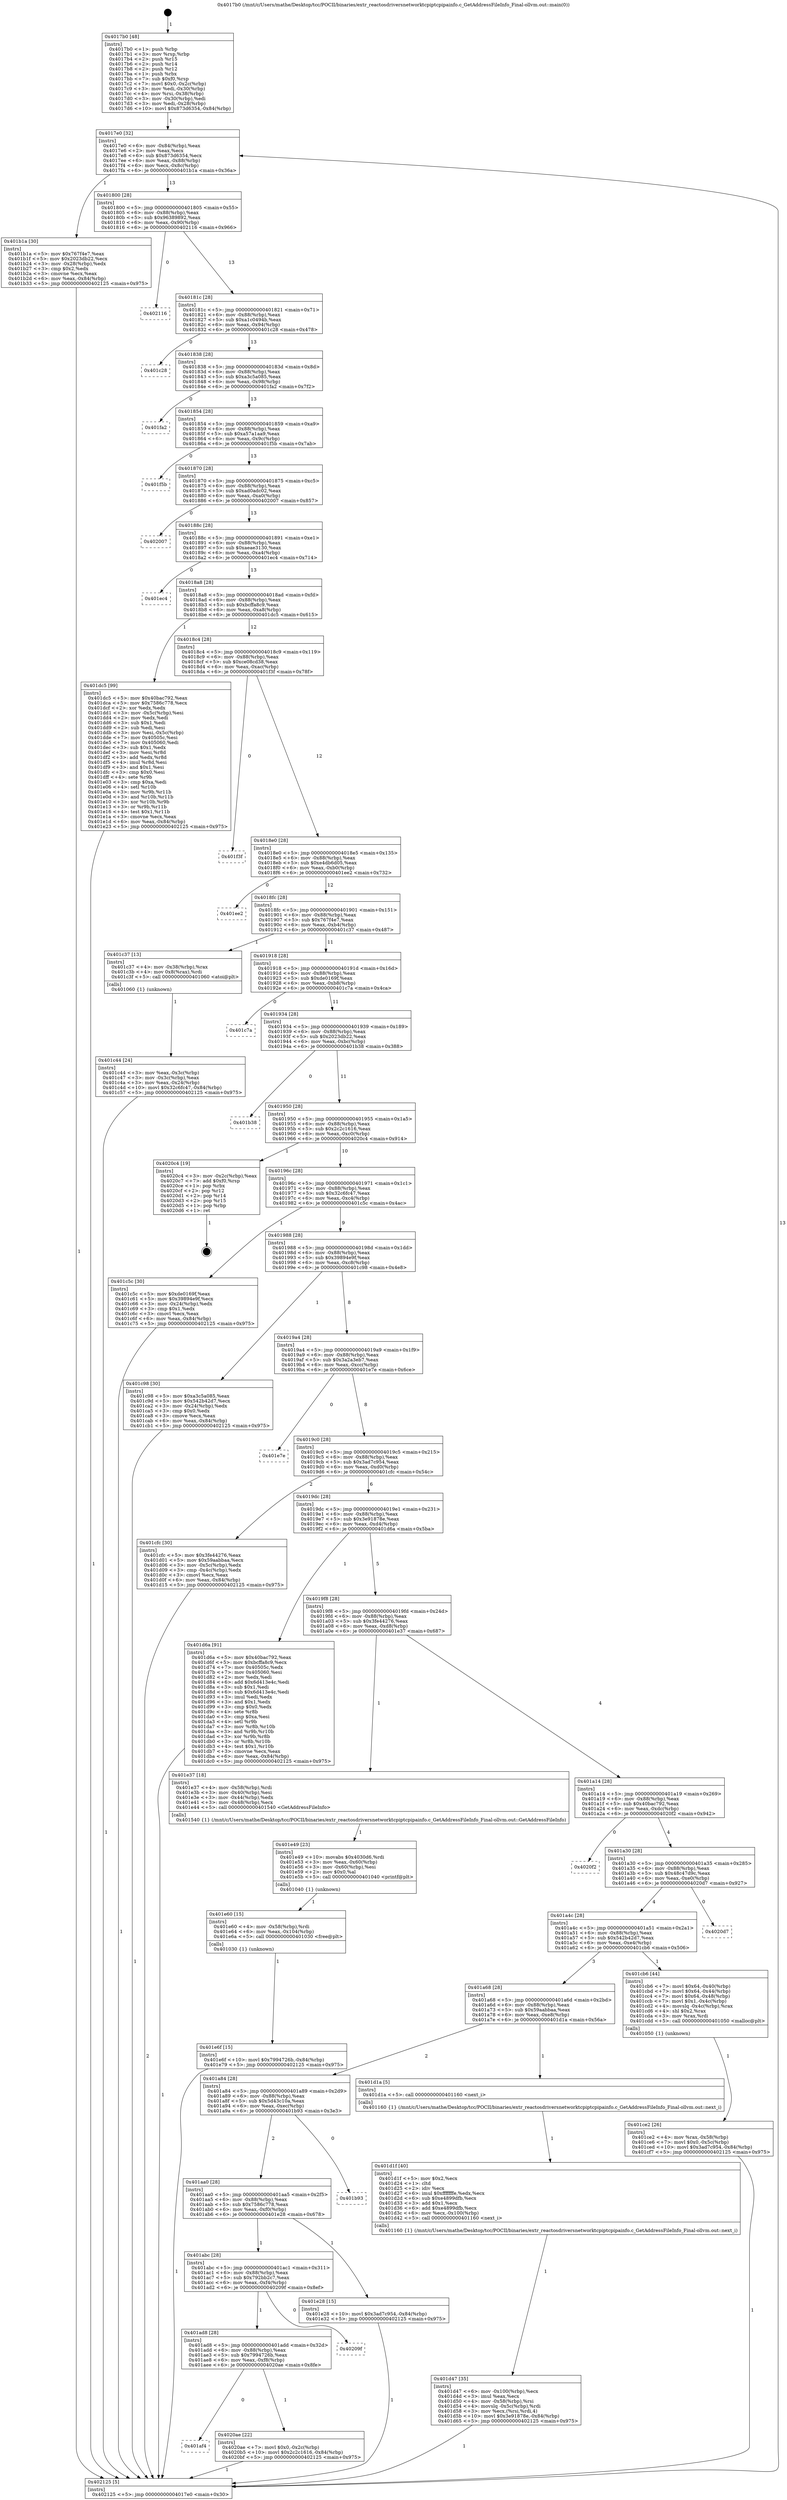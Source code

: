 digraph "0x4017b0" {
  label = "0x4017b0 (/mnt/c/Users/mathe/Desktop/tcc/POCII/binaries/extr_reactosdriversnetworktcpiptcpipainfo.c_GetAddressFileInfo_Final-ollvm.out::main(0))"
  labelloc = "t"
  node[shape=record]

  Entry [label="",width=0.3,height=0.3,shape=circle,fillcolor=black,style=filled]
  "0x4017e0" [label="{
     0x4017e0 [32]\l
     | [instrs]\l
     &nbsp;&nbsp;0x4017e0 \<+6\>: mov -0x84(%rbp),%eax\l
     &nbsp;&nbsp;0x4017e6 \<+2\>: mov %eax,%ecx\l
     &nbsp;&nbsp;0x4017e8 \<+6\>: sub $0x873d6354,%ecx\l
     &nbsp;&nbsp;0x4017ee \<+6\>: mov %eax,-0x88(%rbp)\l
     &nbsp;&nbsp;0x4017f4 \<+6\>: mov %ecx,-0x8c(%rbp)\l
     &nbsp;&nbsp;0x4017fa \<+6\>: je 0000000000401b1a \<main+0x36a\>\l
  }"]
  "0x401b1a" [label="{
     0x401b1a [30]\l
     | [instrs]\l
     &nbsp;&nbsp;0x401b1a \<+5\>: mov $0x767f4e7,%eax\l
     &nbsp;&nbsp;0x401b1f \<+5\>: mov $0x2023db22,%ecx\l
     &nbsp;&nbsp;0x401b24 \<+3\>: mov -0x28(%rbp),%edx\l
     &nbsp;&nbsp;0x401b27 \<+3\>: cmp $0x2,%edx\l
     &nbsp;&nbsp;0x401b2a \<+3\>: cmovne %ecx,%eax\l
     &nbsp;&nbsp;0x401b2d \<+6\>: mov %eax,-0x84(%rbp)\l
     &nbsp;&nbsp;0x401b33 \<+5\>: jmp 0000000000402125 \<main+0x975\>\l
  }"]
  "0x401800" [label="{
     0x401800 [28]\l
     | [instrs]\l
     &nbsp;&nbsp;0x401800 \<+5\>: jmp 0000000000401805 \<main+0x55\>\l
     &nbsp;&nbsp;0x401805 \<+6\>: mov -0x88(%rbp),%eax\l
     &nbsp;&nbsp;0x40180b \<+5\>: sub $0x96389892,%eax\l
     &nbsp;&nbsp;0x401810 \<+6\>: mov %eax,-0x90(%rbp)\l
     &nbsp;&nbsp;0x401816 \<+6\>: je 0000000000402116 \<main+0x966\>\l
  }"]
  "0x402125" [label="{
     0x402125 [5]\l
     | [instrs]\l
     &nbsp;&nbsp;0x402125 \<+5\>: jmp 00000000004017e0 \<main+0x30\>\l
  }"]
  "0x4017b0" [label="{
     0x4017b0 [48]\l
     | [instrs]\l
     &nbsp;&nbsp;0x4017b0 \<+1\>: push %rbp\l
     &nbsp;&nbsp;0x4017b1 \<+3\>: mov %rsp,%rbp\l
     &nbsp;&nbsp;0x4017b4 \<+2\>: push %r15\l
     &nbsp;&nbsp;0x4017b6 \<+2\>: push %r14\l
     &nbsp;&nbsp;0x4017b8 \<+2\>: push %r12\l
     &nbsp;&nbsp;0x4017ba \<+1\>: push %rbx\l
     &nbsp;&nbsp;0x4017bb \<+7\>: sub $0xf0,%rsp\l
     &nbsp;&nbsp;0x4017c2 \<+7\>: movl $0x0,-0x2c(%rbp)\l
     &nbsp;&nbsp;0x4017c9 \<+3\>: mov %edi,-0x30(%rbp)\l
     &nbsp;&nbsp;0x4017cc \<+4\>: mov %rsi,-0x38(%rbp)\l
     &nbsp;&nbsp;0x4017d0 \<+3\>: mov -0x30(%rbp),%edi\l
     &nbsp;&nbsp;0x4017d3 \<+3\>: mov %edi,-0x28(%rbp)\l
     &nbsp;&nbsp;0x4017d6 \<+10\>: movl $0x873d6354,-0x84(%rbp)\l
  }"]
  Exit [label="",width=0.3,height=0.3,shape=circle,fillcolor=black,style=filled,peripheries=2]
  "0x402116" [label="{
     0x402116\l
  }", style=dashed]
  "0x40181c" [label="{
     0x40181c [28]\l
     | [instrs]\l
     &nbsp;&nbsp;0x40181c \<+5\>: jmp 0000000000401821 \<main+0x71\>\l
     &nbsp;&nbsp;0x401821 \<+6\>: mov -0x88(%rbp),%eax\l
     &nbsp;&nbsp;0x401827 \<+5\>: sub $0xa1c0494b,%eax\l
     &nbsp;&nbsp;0x40182c \<+6\>: mov %eax,-0x94(%rbp)\l
     &nbsp;&nbsp;0x401832 \<+6\>: je 0000000000401c28 \<main+0x478\>\l
  }"]
  "0x401af4" [label="{
     0x401af4\l
  }", style=dashed]
  "0x401c28" [label="{
     0x401c28\l
  }", style=dashed]
  "0x401838" [label="{
     0x401838 [28]\l
     | [instrs]\l
     &nbsp;&nbsp;0x401838 \<+5\>: jmp 000000000040183d \<main+0x8d\>\l
     &nbsp;&nbsp;0x40183d \<+6\>: mov -0x88(%rbp),%eax\l
     &nbsp;&nbsp;0x401843 \<+5\>: sub $0xa3c5a085,%eax\l
     &nbsp;&nbsp;0x401848 \<+6\>: mov %eax,-0x98(%rbp)\l
     &nbsp;&nbsp;0x40184e \<+6\>: je 0000000000401fa2 \<main+0x7f2\>\l
  }"]
  "0x4020ae" [label="{
     0x4020ae [22]\l
     | [instrs]\l
     &nbsp;&nbsp;0x4020ae \<+7\>: movl $0x0,-0x2c(%rbp)\l
     &nbsp;&nbsp;0x4020b5 \<+10\>: movl $0x2c2c1616,-0x84(%rbp)\l
     &nbsp;&nbsp;0x4020bf \<+5\>: jmp 0000000000402125 \<main+0x975\>\l
  }"]
  "0x401fa2" [label="{
     0x401fa2\l
  }", style=dashed]
  "0x401854" [label="{
     0x401854 [28]\l
     | [instrs]\l
     &nbsp;&nbsp;0x401854 \<+5\>: jmp 0000000000401859 \<main+0xa9\>\l
     &nbsp;&nbsp;0x401859 \<+6\>: mov -0x88(%rbp),%eax\l
     &nbsp;&nbsp;0x40185f \<+5\>: sub $0xa57a1aa9,%eax\l
     &nbsp;&nbsp;0x401864 \<+6\>: mov %eax,-0x9c(%rbp)\l
     &nbsp;&nbsp;0x40186a \<+6\>: je 0000000000401f5b \<main+0x7ab\>\l
  }"]
  "0x401ad8" [label="{
     0x401ad8 [28]\l
     | [instrs]\l
     &nbsp;&nbsp;0x401ad8 \<+5\>: jmp 0000000000401add \<main+0x32d\>\l
     &nbsp;&nbsp;0x401add \<+6\>: mov -0x88(%rbp),%eax\l
     &nbsp;&nbsp;0x401ae3 \<+5\>: sub $0x7994726b,%eax\l
     &nbsp;&nbsp;0x401ae8 \<+6\>: mov %eax,-0xf8(%rbp)\l
     &nbsp;&nbsp;0x401aee \<+6\>: je 00000000004020ae \<main+0x8fe\>\l
  }"]
  "0x401f5b" [label="{
     0x401f5b\l
  }", style=dashed]
  "0x401870" [label="{
     0x401870 [28]\l
     | [instrs]\l
     &nbsp;&nbsp;0x401870 \<+5\>: jmp 0000000000401875 \<main+0xc5\>\l
     &nbsp;&nbsp;0x401875 \<+6\>: mov -0x88(%rbp),%eax\l
     &nbsp;&nbsp;0x40187b \<+5\>: sub $0xad0adc02,%eax\l
     &nbsp;&nbsp;0x401880 \<+6\>: mov %eax,-0xa0(%rbp)\l
     &nbsp;&nbsp;0x401886 \<+6\>: je 0000000000402007 \<main+0x857\>\l
  }"]
  "0x40209f" [label="{
     0x40209f\l
  }", style=dashed]
  "0x402007" [label="{
     0x402007\l
  }", style=dashed]
  "0x40188c" [label="{
     0x40188c [28]\l
     | [instrs]\l
     &nbsp;&nbsp;0x40188c \<+5\>: jmp 0000000000401891 \<main+0xe1\>\l
     &nbsp;&nbsp;0x401891 \<+6\>: mov -0x88(%rbp),%eax\l
     &nbsp;&nbsp;0x401897 \<+5\>: sub $0xaeae3130,%eax\l
     &nbsp;&nbsp;0x40189c \<+6\>: mov %eax,-0xa4(%rbp)\l
     &nbsp;&nbsp;0x4018a2 \<+6\>: je 0000000000401ec4 \<main+0x714\>\l
  }"]
  "0x401e6f" [label="{
     0x401e6f [15]\l
     | [instrs]\l
     &nbsp;&nbsp;0x401e6f \<+10\>: movl $0x7994726b,-0x84(%rbp)\l
     &nbsp;&nbsp;0x401e79 \<+5\>: jmp 0000000000402125 \<main+0x975\>\l
  }"]
  "0x401ec4" [label="{
     0x401ec4\l
  }", style=dashed]
  "0x4018a8" [label="{
     0x4018a8 [28]\l
     | [instrs]\l
     &nbsp;&nbsp;0x4018a8 \<+5\>: jmp 00000000004018ad \<main+0xfd\>\l
     &nbsp;&nbsp;0x4018ad \<+6\>: mov -0x88(%rbp),%eax\l
     &nbsp;&nbsp;0x4018b3 \<+5\>: sub $0xbcffa8c9,%eax\l
     &nbsp;&nbsp;0x4018b8 \<+6\>: mov %eax,-0xa8(%rbp)\l
     &nbsp;&nbsp;0x4018be \<+6\>: je 0000000000401dc5 \<main+0x615\>\l
  }"]
  "0x401e60" [label="{
     0x401e60 [15]\l
     | [instrs]\l
     &nbsp;&nbsp;0x401e60 \<+4\>: mov -0x58(%rbp),%rdi\l
     &nbsp;&nbsp;0x401e64 \<+6\>: mov %eax,-0x104(%rbp)\l
     &nbsp;&nbsp;0x401e6a \<+5\>: call 0000000000401030 \<free@plt\>\l
     | [calls]\l
     &nbsp;&nbsp;0x401030 \{1\} (unknown)\l
  }"]
  "0x401dc5" [label="{
     0x401dc5 [99]\l
     | [instrs]\l
     &nbsp;&nbsp;0x401dc5 \<+5\>: mov $0x40bac792,%eax\l
     &nbsp;&nbsp;0x401dca \<+5\>: mov $0x7586c778,%ecx\l
     &nbsp;&nbsp;0x401dcf \<+2\>: xor %edx,%edx\l
     &nbsp;&nbsp;0x401dd1 \<+3\>: mov -0x5c(%rbp),%esi\l
     &nbsp;&nbsp;0x401dd4 \<+2\>: mov %edx,%edi\l
     &nbsp;&nbsp;0x401dd6 \<+3\>: sub $0x1,%edi\l
     &nbsp;&nbsp;0x401dd9 \<+2\>: sub %edi,%esi\l
     &nbsp;&nbsp;0x401ddb \<+3\>: mov %esi,-0x5c(%rbp)\l
     &nbsp;&nbsp;0x401dde \<+7\>: mov 0x40505c,%esi\l
     &nbsp;&nbsp;0x401de5 \<+7\>: mov 0x405060,%edi\l
     &nbsp;&nbsp;0x401dec \<+3\>: sub $0x1,%edx\l
     &nbsp;&nbsp;0x401def \<+3\>: mov %esi,%r8d\l
     &nbsp;&nbsp;0x401df2 \<+3\>: add %edx,%r8d\l
     &nbsp;&nbsp;0x401df5 \<+4\>: imul %r8d,%esi\l
     &nbsp;&nbsp;0x401df9 \<+3\>: and $0x1,%esi\l
     &nbsp;&nbsp;0x401dfc \<+3\>: cmp $0x0,%esi\l
     &nbsp;&nbsp;0x401dff \<+4\>: sete %r9b\l
     &nbsp;&nbsp;0x401e03 \<+3\>: cmp $0xa,%edi\l
     &nbsp;&nbsp;0x401e06 \<+4\>: setl %r10b\l
     &nbsp;&nbsp;0x401e0a \<+3\>: mov %r9b,%r11b\l
     &nbsp;&nbsp;0x401e0d \<+3\>: and %r10b,%r11b\l
     &nbsp;&nbsp;0x401e10 \<+3\>: xor %r10b,%r9b\l
     &nbsp;&nbsp;0x401e13 \<+3\>: or %r9b,%r11b\l
     &nbsp;&nbsp;0x401e16 \<+4\>: test $0x1,%r11b\l
     &nbsp;&nbsp;0x401e1a \<+3\>: cmovne %ecx,%eax\l
     &nbsp;&nbsp;0x401e1d \<+6\>: mov %eax,-0x84(%rbp)\l
     &nbsp;&nbsp;0x401e23 \<+5\>: jmp 0000000000402125 \<main+0x975\>\l
  }"]
  "0x4018c4" [label="{
     0x4018c4 [28]\l
     | [instrs]\l
     &nbsp;&nbsp;0x4018c4 \<+5\>: jmp 00000000004018c9 \<main+0x119\>\l
     &nbsp;&nbsp;0x4018c9 \<+6\>: mov -0x88(%rbp),%eax\l
     &nbsp;&nbsp;0x4018cf \<+5\>: sub $0xce08cd38,%eax\l
     &nbsp;&nbsp;0x4018d4 \<+6\>: mov %eax,-0xac(%rbp)\l
     &nbsp;&nbsp;0x4018da \<+6\>: je 0000000000401f3f \<main+0x78f\>\l
  }"]
  "0x401e49" [label="{
     0x401e49 [23]\l
     | [instrs]\l
     &nbsp;&nbsp;0x401e49 \<+10\>: movabs $0x4030d6,%rdi\l
     &nbsp;&nbsp;0x401e53 \<+3\>: mov %eax,-0x60(%rbp)\l
     &nbsp;&nbsp;0x401e56 \<+3\>: mov -0x60(%rbp),%esi\l
     &nbsp;&nbsp;0x401e59 \<+2\>: mov $0x0,%al\l
     &nbsp;&nbsp;0x401e5b \<+5\>: call 0000000000401040 \<printf@plt\>\l
     | [calls]\l
     &nbsp;&nbsp;0x401040 \{1\} (unknown)\l
  }"]
  "0x401f3f" [label="{
     0x401f3f\l
  }", style=dashed]
  "0x4018e0" [label="{
     0x4018e0 [28]\l
     | [instrs]\l
     &nbsp;&nbsp;0x4018e0 \<+5\>: jmp 00000000004018e5 \<main+0x135\>\l
     &nbsp;&nbsp;0x4018e5 \<+6\>: mov -0x88(%rbp),%eax\l
     &nbsp;&nbsp;0x4018eb \<+5\>: sub $0xe4db6d05,%eax\l
     &nbsp;&nbsp;0x4018f0 \<+6\>: mov %eax,-0xb0(%rbp)\l
     &nbsp;&nbsp;0x4018f6 \<+6\>: je 0000000000401ee2 \<main+0x732\>\l
  }"]
  "0x401abc" [label="{
     0x401abc [28]\l
     | [instrs]\l
     &nbsp;&nbsp;0x401abc \<+5\>: jmp 0000000000401ac1 \<main+0x311\>\l
     &nbsp;&nbsp;0x401ac1 \<+6\>: mov -0x88(%rbp),%eax\l
     &nbsp;&nbsp;0x401ac7 \<+5\>: sub $0x792bb2c7,%eax\l
     &nbsp;&nbsp;0x401acc \<+6\>: mov %eax,-0xf4(%rbp)\l
     &nbsp;&nbsp;0x401ad2 \<+6\>: je 000000000040209f \<main+0x8ef\>\l
  }"]
  "0x401ee2" [label="{
     0x401ee2\l
  }", style=dashed]
  "0x4018fc" [label="{
     0x4018fc [28]\l
     | [instrs]\l
     &nbsp;&nbsp;0x4018fc \<+5\>: jmp 0000000000401901 \<main+0x151\>\l
     &nbsp;&nbsp;0x401901 \<+6\>: mov -0x88(%rbp),%eax\l
     &nbsp;&nbsp;0x401907 \<+5\>: sub $0x767f4e7,%eax\l
     &nbsp;&nbsp;0x40190c \<+6\>: mov %eax,-0xb4(%rbp)\l
     &nbsp;&nbsp;0x401912 \<+6\>: je 0000000000401c37 \<main+0x487\>\l
  }"]
  "0x401e28" [label="{
     0x401e28 [15]\l
     | [instrs]\l
     &nbsp;&nbsp;0x401e28 \<+10\>: movl $0x3ad7c954,-0x84(%rbp)\l
     &nbsp;&nbsp;0x401e32 \<+5\>: jmp 0000000000402125 \<main+0x975\>\l
  }"]
  "0x401c37" [label="{
     0x401c37 [13]\l
     | [instrs]\l
     &nbsp;&nbsp;0x401c37 \<+4\>: mov -0x38(%rbp),%rax\l
     &nbsp;&nbsp;0x401c3b \<+4\>: mov 0x8(%rax),%rdi\l
     &nbsp;&nbsp;0x401c3f \<+5\>: call 0000000000401060 \<atoi@plt\>\l
     | [calls]\l
     &nbsp;&nbsp;0x401060 \{1\} (unknown)\l
  }"]
  "0x401918" [label="{
     0x401918 [28]\l
     | [instrs]\l
     &nbsp;&nbsp;0x401918 \<+5\>: jmp 000000000040191d \<main+0x16d\>\l
     &nbsp;&nbsp;0x40191d \<+6\>: mov -0x88(%rbp),%eax\l
     &nbsp;&nbsp;0x401923 \<+5\>: sub $0xde0169f,%eax\l
     &nbsp;&nbsp;0x401928 \<+6\>: mov %eax,-0xb8(%rbp)\l
     &nbsp;&nbsp;0x40192e \<+6\>: je 0000000000401c7a \<main+0x4ca\>\l
  }"]
  "0x401c44" [label="{
     0x401c44 [24]\l
     | [instrs]\l
     &nbsp;&nbsp;0x401c44 \<+3\>: mov %eax,-0x3c(%rbp)\l
     &nbsp;&nbsp;0x401c47 \<+3\>: mov -0x3c(%rbp),%eax\l
     &nbsp;&nbsp;0x401c4a \<+3\>: mov %eax,-0x24(%rbp)\l
     &nbsp;&nbsp;0x401c4d \<+10\>: movl $0x32c6fc47,-0x84(%rbp)\l
     &nbsp;&nbsp;0x401c57 \<+5\>: jmp 0000000000402125 \<main+0x975\>\l
  }"]
  "0x401aa0" [label="{
     0x401aa0 [28]\l
     | [instrs]\l
     &nbsp;&nbsp;0x401aa0 \<+5\>: jmp 0000000000401aa5 \<main+0x2f5\>\l
     &nbsp;&nbsp;0x401aa5 \<+6\>: mov -0x88(%rbp),%eax\l
     &nbsp;&nbsp;0x401aab \<+5\>: sub $0x7586c778,%eax\l
     &nbsp;&nbsp;0x401ab0 \<+6\>: mov %eax,-0xf0(%rbp)\l
     &nbsp;&nbsp;0x401ab6 \<+6\>: je 0000000000401e28 \<main+0x678\>\l
  }"]
  "0x401c7a" [label="{
     0x401c7a\l
  }", style=dashed]
  "0x401934" [label="{
     0x401934 [28]\l
     | [instrs]\l
     &nbsp;&nbsp;0x401934 \<+5\>: jmp 0000000000401939 \<main+0x189\>\l
     &nbsp;&nbsp;0x401939 \<+6\>: mov -0x88(%rbp),%eax\l
     &nbsp;&nbsp;0x40193f \<+5\>: sub $0x2023db22,%eax\l
     &nbsp;&nbsp;0x401944 \<+6\>: mov %eax,-0xbc(%rbp)\l
     &nbsp;&nbsp;0x40194a \<+6\>: je 0000000000401b38 \<main+0x388\>\l
  }"]
  "0x401b93" [label="{
     0x401b93\l
  }", style=dashed]
  "0x401b38" [label="{
     0x401b38\l
  }", style=dashed]
  "0x401950" [label="{
     0x401950 [28]\l
     | [instrs]\l
     &nbsp;&nbsp;0x401950 \<+5\>: jmp 0000000000401955 \<main+0x1a5\>\l
     &nbsp;&nbsp;0x401955 \<+6\>: mov -0x88(%rbp),%eax\l
     &nbsp;&nbsp;0x40195b \<+5\>: sub $0x2c2c1616,%eax\l
     &nbsp;&nbsp;0x401960 \<+6\>: mov %eax,-0xc0(%rbp)\l
     &nbsp;&nbsp;0x401966 \<+6\>: je 00000000004020c4 \<main+0x914\>\l
  }"]
  "0x401d47" [label="{
     0x401d47 [35]\l
     | [instrs]\l
     &nbsp;&nbsp;0x401d47 \<+6\>: mov -0x100(%rbp),%ecx\l
     &nbsp;&nbsp;0x401d4d \<+3\>: imul %eax,%ecx\l
     &nbsp;&nbsp;0x401d50 \<+4\>: mov -0x58(%rbp),%rsi\l
     &nbsp;&nbsp;0x401d54 \<+4\>: movslq -0x5c(%rbp),%rdi\l
     &nbsp;&nbsp;0x401d58 \<+3\>: mov %ecx,(%rsi,%rdi,4)\l
     &nbsp;&nbsp;0x401d5b \<+10\>: movl $0x3e91878e,-0x84(%rbp)\l
     &nbsp;&nbsp;0x401d65 \<+5\>: jmp 0000000000402125 \<main+0x975\>\l
  }"]
  "0x4020c4" [label="{
     0x4020c4 [19]\l
     | [instrs]\l
     &nbsp;&nbsp;0x4020c4 \<+3\>: mov -0x2c(%rbp),%eax\l
     &nbsp;&nbsp;0x4020c7 \<+7\>: add $0xf0,%rsp\l
     &nbsp;&nbsp;0x4020ce \<+1\>: pop %rbx\l
     &nbsp;&nbsp;0x4020cf \<+2\>: pop %r12\l
     &nbsp;&nbsp;0x4020d1 \<+2\>: pop %r14\l
     &nbsp;&nbsp;0x4020d3 \<+2\>: pop %r15\l
     &nbsp;&nbsp;0x4020d5 \<+1\>: pop %rbp\l
     &nbsp;&nbsp;0x4020d6 \<+1\>: ret\l
  }"]
  "0x40196c" [label="{
     0x40196c [28]\l
     | [instrs]\l
     &nbsp;&nbsp;0x40196c \<+5\>: jmp 0000000000401971 \<main+0x1c1\>\l
     &nbsp;&nbsp;0x401971 \<+6\>: mov -0x88(%rbp),%eax\l
     &nbsp;&nbsp;0x401977 \<+5\>: sub $0x32c6fc47,%eax\l
     &nbsp;&nbsp;0x40197c \<+6\>: mov %eax,-0xc4(%rbp)\l
     &nbsp;&nbsp;0x401982 \<+6\>: je 0000000000401c5c \<main+0x4ac\>\l
  }"]
  "0x401d1f" [label="{
     0x401d1f [40]\l
     | [instrs]\l
     &nbsp;&nbsp;0x401d1f \<+5\>: mov $0x2,%ecx\l
     &nbsp;&nbsp;0x401d24 \<+1\>: cltd\l
     &nbsp;&nbsp;0x401d25 \<+2\>: idiv %ecx\l
     &nbsp;&nbsp;0x401d27 \<+6\>: imul $0xfffffffe,%edx,%ecx\l
     &nbsp;&nbsp;0x401d2d \<+6\>: sub $0xe4899dfb,%ecx\l
     &nbsp;&nbsp;0x401d33 \<+3\>: add $0x1,%ecx\l
     &nbsp;&nbsp;0x401d36 \<+6\>: add $0xe4899dfb,%ecx\l
     &nbsp;&nbsp;0x401d3c \<+6\>: mov %ecx,-0x100(%rbp)\l
     &nbsp;&nbsp;0x401d42 \<+5\>: call 0000000000401160 \<next_i\>\l
     | [calls]\l
     &nbsp;&nbsp;0x401160 \{1\} (/mnt/c/Users/mathe/Desktop/tcc/POCII/binaries/extr_reactosdriversnetworktcpiptcpipainfo.c_GetAddressFileInfo_Final-ollvm.out::next_i)\l
  }"]
  "0x401c5c" [label="{
     0x401c5c [30]\l
     | [instrs]\l
     &nbsp;&nbsp;0x401c5c \<+5\>: mov $0xde0169f,%eax\l
     &nbsp;&nbsp;0x401c61 \<+5\>: mov $0x39894e9f,%ecx\l
     &nbsp;&nbsp;0x401c66 \<+3\>: mov -0x24(%rbp),%edx\l
     &nbsp;&nbsp;0x401c69 \<+3\>: cmp $0x1,%edx\l
     &nbsp;&nbsp;0x401c6c \<+3\>: cmovl %ecx,%eax\l
     &nbsp;&nbsp;0x401c6f \<+6\>: mov %eax,-0x84(%rbp)\l
     &nbsp;&nbsp;0x401c75 \<+5\>: jmp 0000000000402125 \<main+0x975\>\l
  }"]
  "0x401988" [label="{
     0x401988 [28]\l
     | [instrs]\l
     &nbsp;&nbsp;0x401988 \<+5\>: jmp 000000000040198d \<main+0x1dd\>\l
     &nbsp;&nbsp;0x40198d \<+6\>: mov -0x88(%rbp),%eax\l
     &nbsp;&nbsp;0x401993 \<+5\>: sub $0x39894e9f,%eax\l
     &nbsp;&nbsp;0x401998 \<+6\>: mov %eax,-0xc8(%rbp)\l
     &nbsp;&nbsp;0x40199e \<+6\>: je 0000000000401c98 \<main+0x4e8\>\l
  }"]
  "0x401a84" [label="{
     0x401a84 [28]\l
     | [instrs]\l
     &nbsp;&nbsp;0x401a84 \<+5\>: jmp 0000000000401a89 \<main+0x2d9\>\l
     &nbsp;&nbsp;0x401a89 \<+6\>: mov -0x88(%rbp),%eax\l
     &nbsp;&nbsp;0x401a8f \<+5\>: sub $0x5d43c10a,%eax\l
     &nbsp;&nbsp;0x401a94 \<+6\>: mov %eax,-0xec(%rbp)\l
     &nbsp;&nbsp;0x401a9a \<+6\>: je 0000000000401b93 \<main+0x3e3\>\l
  }"]
  "0x401c98" [label="{
     0x401c98 [30]\l
     | [instrs]\l
     &nbsp;&nbsp;0x401c98 \<+5\>: mov $0xa3c5a085,%eax\l
     &nbsp;&nbsp;0x401c9d \<+5\>: mov $0x542b42d7,%ecx\l
     &nbsp;&nbsp;0x401ca2 \<+3\>: mov -0x24(%rbp),%edx\l
     &nbsp;&nbsp;0x401ca5 \<+3\>: cmp $0x0,%edx\l
     &nbsp;&nbsp;0x401ca8 \<+3\>: cmove %ecx,%eax\l
     &nbsp;&nbsp;0x401cab \<+6\>: mov %eax,-0x84(%rbp)\l
     &nbsp;&nbsp;0x401cb1 \<+5\>: jmp 0000000000402125 \<main+0x975\>\l
  }"]
  "0x4019a4" [label="{
     0x4019a4 [28]\l
     | [instrs]\l
     &nbsp;&nbsp;0x4019a4 \<+5\>: jmp 00000000004019a9 \<main+0x1f9\>\l
     &nbsp;&nbsp;0x4019a9 \<+6\>: mov -0x88(%rbp),%eax\l
     &nbsp;&nbsp;0x4019af \<+5\>: sub $0x3a2a3eb7,%eax\l
     &nbsp;&nbsp;0x4019b4 \<+6\>: mov %eax,-0xcc(%rbp)\l
     &nbsp;&nbsp;0x4019ba \<+6\>: je 0000000000401e7e \<main+0x6ce\>\l
  }"]
  "0x401d1a" [label="{
     0x401d1a [5]\l
     | [instrs]\l
     &nbsp;&nbsp;0x401d1a \<+5\>: call 0000000000401160 \<next_i\>\l
     | [calls]\l
     &nbsp;&nbsp;0x401160 \{1\} (/mnt/c/Users/mathe/Desktop/tcc/POCII/binaries/extr_reactosdriversnetworktcpiptcpipainfo.c_GetAddressFileInfo_Final-ollvm.out::next_i)\l
  }"]
  "0x401e7e" [label="{
     0x401e7e\l
  }", style=dashed]
  "0x4019c0" [label="{
     0x4019c0 [28]\l
     | [instrs]\l
     &nbsp;&nbsp;0x4019c0 \<+5\>: jmp 00000000004019c5 \<main+0x215\>\l
     &nbsp;&nbsp;0x4019c5 \<+6\>: mov -0x88(%rbp),%eax\l
     &nbsp;&nbsp;0x4019cb \<+5\>: sub $0x3ad7c954,%eax\l
     &nbsp;&nbsp;0x4019d0 \<+6\>: mov %eax,-0xd0(%rbp)\l
     &nbsp;&nbsp;0x4019d6 \<+6\>: je 0000000000401cfc \<main+0x54c\>\l
  }"]
  "0x401ce2" [label="{
     0x401ce2 [26]\l
     | [instrs]\l
     &nbsp;&nbsp;0x401ce2 \<+4\>: mov %rax,-0x58(%rbp)\l
     &nbsp;&nbsp;0x401ce6 \<+7\>: movl $0x0,-0x5c(%rbp)\l
     &nbsp;&nbsp;0x401ced \<+10\>: movl $0x3ad7c954,-0x84(%rbp)\l
     &nbsp;&nbsp;0x401cf7 \<+5\>: jmp 0000000000402125 \<main+0x975\>\l
  }"]
  "0x401cfc" [label="{
     0x401cfc [30]\l
     | [instrs]\l
     &nbsp;&nbsp;0x401cfc \<+5\>: mov $0x3fe44276,%eax\l
     &nbsp;&nbsp;0x401d01 \<+5\>: mov $0x59aabbaa,%ecx\l
     &nbsp;&nbsp;0x401d06 \<+3\>: mov -0x5c(%rbp),%edx\l
     &nbsp;&nbsp;0x401d09 \<+3\>: cmp -0x4c(%rbp),%edx\l
     &nbsp;&nbsp;0x401d0c \<+3\>: cmovl %ecx,%eax\l
     &nbsp;&nbsp;0x401d0f \<+6\>: mov %eax,-0x84(%rbp)\l
     &nbsp;&nbsp;0x401d15 \<+5\>: jmp 0000000000402125 \<main+0x975\>\l
  }"]
  "0x4019dc" [label="{
     0x4019dc [28]\l
     | [instrs]\l
     &nbsp;&nbsp;0x4019dc \<+5\>: jmp 00000000004019e1 \<main+0x231\>\l
     &nbsp;&nbsp;0x4019e1 \<+6\>: mov -0x88(%rbp),%eax\l
     &nbsp;&nbsp;0x4019e7 \<+5\>: sub $0x3e91878e,%eax\l
     &nbsp;&nbsp;0x4019ec \<+6\>: mov %eax,-0xd4(%rbp)\l
     &nbsp;&nbsp;0x4019f2 \<+6\>: je 0000000000401d6a \<main+0x5ba\>\l
  }"]
  "0x401a68" [label="{
     0x401a68 [28]\l
     | [instrs]\l
     &nbsp;&nbsp;0x401a68 \<+5\>: jmp 0000000000401a6d \<main+0x2bd\>\l
     &nbsp;&nbsp;0x401a6d \<+6\>: mov -0x88(%rbp),%eax\l
     &nbsp;&nbsp;0x401a73 \<+5\>: sub $0x59aabbaa,%eax\l
     &nbsp;&nbsp;0x401a78 \<+6\>: mov %eax,-0xe8(%rbp)\l
     &nbsp;&nbsp;0x401a7e \<+6\>: je 0000000000401d1a \<main+0x56a\>\l
  }"]
  "0x401d6a" [label="{
     0x401d6a [91]\l
     | [instrs]\l
     &nbsp;&nbsp;0x401d6a \<+5\>: mov $0x40bac792,%eax\l
     &nbsp;&nbsp;0x401d6f \<+5\>: mov $0xbcffa8c9,%ecx\l
     &nbsp;&nbsp;0x401d74 \<+7\>: mov 0x40505c,%edx\l
     &nbsp;&nbsp;0x401d7b \<+7\>: mov 0x405060,%esi\l
     &nbsp;&nbsp;0x401d82 \<+2\>: mov %edx,%edi\l
     &nbsp;&nbsp;0x401d84 \<+6\>: add $0x6d413e4c,%edi\l
     &nbsp;&nbsp;0x401d8a \<+3\>: sub $0x1,%edi\l
     &nbsp;&nbsp;0x401d8d \<+6\>: sub $0x6d413e4c,%edi\l
     &nbsp;&nbsp;0x401d93 \<+3\>: imul %edi,%edx\l
     &nbsp;&nbsp;0x401d96 \<+3\>: and $0x1,%edx\l
     &nbsp;&nbsp;0x401d99 \<+3\>: cmp $0x0,%edx\l
     &nbsp;&nbsp;0x401d9c \<+4\>: sete %r8b\l
     &nbsp;&nbsp;0x401da0 \<+3\>: cmp $0xa,%esi\l
     &nbsp;&nbsp;0x401da3 \<+4\>: setl %r9b\l
     &nbsp;&nbsp;0x401da7 \<+3\>: mov %r8b,%r10b\l
     &nbsp;&nbsp;0x401daa \<+3\>: and %r9b,%r10b\l
     &nbsp;&nbsp;0x401dad \<+3\>: xor %r9b,%r8b\l
     &nbsp;&nbsp;0x401db0 \<+3\>: or %r8b,%r10b\l
     &nbsp;&nbsp;0x401db3 \<+4\>: test $0x1,%r10b\l
     &nbsp;&nbsp;0x401db7 \<+3\>: cmovne %ecx,%eax\l
     &nbsp;&nbsp;0x401dba \<+6\>: mov %eax,-0x84(%rbp)\l
     &nbsp;&nbsp;0x401dc0 \<+5\>: jmp 0000000000402125 \<main+0x975\>\l
  }"]
  "0x4019f8" [label="{
     0x4019f8 [28]\l
     | [instrs]\l
     &nbsp;&nbsp;0x4019f8 \<+5\>: jmp 00000000004019fd \<main+0x24d\>\l
     &nbsp;&nbsp;0x4019fd \<+6\>: mov -0x88(%rbp),%eax\l
     &nbsp;&nbsp;0x401a03 \<+5\>: sub $0x3fe44276,%eax\l
     &nbsp;&nbsp;0x401a08 \<+6\>: mov %eax,-0xd8(%rbp)\l
     &nbsp;&nbsp;0x401a0e \<+6\>: je 0000000000401e37 \<main+0x687\>\l
  }"]
  "0x401cb6" [label="{
     0x401cb6 [44]\l
     | [instrs]\l
     &nbsp;&nbsp;0x401cb6 \<+7\>: movl $0x64,-0x40(%rbp)\l
     &nbsp;&nbsp;0x401cbd \<+7\>: movl $0x64,-0x44(%rbp)\l
     &nbsp;&nbsp;0x401cc4 \<+7\>: movl $0x64,-0x48(%rbp)\l
     &nbsp;&nbsp;0x401ccb \<+7\>: movl $0x1,-0x4c(%rbp)\l
     &nbsp;&nbsp;0x401cd2 \<+4\>: movslq -0x4c(%rbp),%rax\l
     &nbsp;&nbsp;0x401cd6 \<+4\>: shl $0x2,%rax\l
     &nbsp;&nbsp;0x401cda \<+3\>: mov %rax,%rdi\l
     &nbsp;&nbsp;0x401cdd \<+5\>: call 0000000000401050 \<malloc@plt\>\l
     | [calls]\l
     &nbsp;&nbsp;0x401050 \{1\} (unknown)\l
  }"]
  "0x401e37" [label="{
     0x401e37 [18]\l
     | [instrs]\l
     &nbsp;&nbsp;0x401e37 \<+4\>: mov -0x58(%rbp),%rdi\l
     &nbsp;&nbsp;0x401e3b \<+3\>: mov -0x40(%rbp),%esi\l
     &nbsp;&nbsp;0x401e3e \<+3\>: mov -0x44(%rbp),%edx\l
     &nbsp;&nbsp;0x401e41 \<+3\>: mov -0x48(%rbp),%ecx\l
     &nbsp;&nbsp;0x401e44 \<+5\>: call 0000000000401540 \<GetAddressFileInfo\>\l
     | [calls]\l
     &nbsp;&nbsp;0x401540 \{1\} (/mnt/c/Users/mathe/Desktop/tcc/POCII/binaries/extr_reactosdriversnetworktcpiptcpipainfo.c_GetAddressFileInfo_Final-ollvm.out::GetAddressFileInfo)\l
  }"]
  "0x401a14" [label="{
     0x401a14 [28]\l
     | [instrs]\l
     &nbsp;&nbsp;0x401a14 \<+5\>: jmp 0000000000401a19 \<main+0x269\>\l
     &nbsp;&nbsp;0x401a19 \<+6\>: mov -0x88(%rbp),%eax\l
     &nbsp;&nbsp;0x401a1f \<+5\>: sub $0x40bac792,%eax\l
     &nbsp;&nbsp;0x401a24 \<+6\>: mov %eax,-0xdc(%rbp)\l
     &nbsp;&nbsp;0x401a2a \<+6\>: je 00000000004020f2 \<main+0x942\>\l
  }"]
  "0x401a4c" [label="{
     0x401a4c [28]\l
     | [instrs]\l
     &nbsp;&nbsp;0x401a4c \<+5\>: jmp 0000000000401a51 \<main+0x2a1\>\l
     &nbsp;&nbsp;0x401a51 \<+6\>: mov -0x88(%rbp),%eax\l
     &nbsp;&nbsp;0x401a57 \<+5\>: sub $0x542b42d7,%eax\l
     &nbsp;&nbsp;0x401a5c \<+6\>: mov %eax,-0xe4(%rbp)\l
     &nbsp;&nbsp;0x401a62 \<+6\>: je 0000000000401cb6 \<main+0x506\>\l
  }"]
  "0x4020f2" [label="{
     0x4020f2\l
  }", style=dashed]
  "0x401a30" [label="{
     0x401a30 [28]\l
     | [instrs]\l
     &nbsp;&nbsp;0x401a30 \<+5\>: jmp 0000000000401a35 \<main+0x285\>\l
     &nbsp;&nbsp;0x401a35 \<+6\>: mov -0x88(%rbp),%eax\l
     &nbsp;&nbsp;0x401a3b \<+5\>: sub $0x48c47d9c,%eax\l
     &nbsp;&nbsp;0x401a40 \<+6\>: mov %eax,-0xe0(%rbp)\l
     &nbsp;&nbsp;0x401a46 \<+6\>: je 00000000004020d7 \<main+0x927\>\l
  }"]
  "0x4020d7" [label="{
     0x4020d7\l
  }", style=dashed]
  Entry -> "0x4017b0" [label=" 1"]
  "0x4017e0" -> "0x401b1a" [label=" 1"]
  "0x4017e0" -> "0x401800" [label=" 13"]
  "0x401b1a" -> "0x402125" [label=" 1"]
  "0x4017b0" -> "0x4017e0" [label=" 1"]
  "0x402125" -> "0x4017e0" [label=" 13"]
  "0x4020c4" -> Exit [label=" 1"]
  "0x401800" -> "0x402116" [label=" 0"]
  "0x401800" -> "0x40181c" [label=" 13"]
  "0x4020ae" -> "0x402125" [label=" 1"]
  "0x40181c" -> "0x401c28" [label=" 0"]
  "0x40181c" -> "0x401838" [label=" 13"]
  "0x401ad8" -> "0x401af4" [label=" 0"]
  "0x401838" -> "0x401fa2" [label=" 0"]
  "0x401838" -> "0x401854" [label=" 13"]
  "0x401ad8" -> "0x4020ae" [label=" 1"]
  "0x401854" -> "0x401f5b" [label=" 0"]
  "0x401854" -> "0x401870" [label=" 13"]
  "0x401abc" -> "0x401ad8" [label=" 1"]
  "0x401870" -> "0x402007" [label=" 0"]
  "0x401870" -> "0x40188c" [label=" 13"]
  "0x401abc" -> "0x40209f" [label=" 0"]
  "0x40188c" -> "0x401ec4" [label=" 0"]
  "0x40188c" -> "0x4018a8" [label=" 13"]
  "0x401e6f" -> "0x402125" [label=" 1"]
  "0x4018a8" -> "0x401dc5" [label=" 1"]
  "0x4018a8" -> "0x4018c4" [label=" 12"]
  "0x401e60" -> "0x401e6f" [label=" 1"]
  "0x4018c4" -> "0x401f3f" [label=" 0"]
  "0x4018c4" -> "0x4018e0" [label=" 12"]
  "0x401e49" -> "0x401e60" [label=" 1"]
  "0x4018e0" -> "0x401ee2" [label=" 0"]
  "0x4018e0" -> "0x4018fc" [label=" 12"]
  "0x401e37" -> "0x401e49" [label=" 1"]
  "0x4018fc" -> "0x401c37" [label=" 1"]
  "0x4018fc" -> "0x401918" [label=" 11"]
  "0x401c37" -> "0x401c44" [label=" 1"]
  "0x401c44" -> "0x402125" [label=" 1"]
  "0x401e28" -> "0x402125" [label=" 1"]
  "0x401918" -> "0x401c7a" [label=" 0"]
  "0x401918" -> "0x401934" [label=" 11"]
  "0x401aa0" -> "0x401e28" [label=" 1"]
  "0x401934" -> "0x401b38" [label=" 0"]
  "0x401934" -> "0x401950" [label=" 11"]
  "0x401aa0" -> "0x401abc" [label=" 1"]
  "0x401950" -> "0x4020c4" [label=" 1"]
  "0x401950" -> "0x40196c" [label=" 10"]
  "0x401a84" -> "0x401b93" [label=" 0"]
  "0x40196c" -> "0x401c5c" [label=" 1"]
  "0x40196c" -> "0x401988" [label=" 9"]
  "0x401c5c" -> "0x402125" [label=" 1"]
  "0x401a84" -> "0x401aa0" [label=" 2"]
  "0x401988" -> "0x401c98" [label=" 1"]
  "0x401988" -> "0x4019a4" [label=" 8"]
  "0x401c98" -> "0x402125" [label=" 1"]
  "0x401dc5" -> "0x402125" [label=" 1"]
  "0x4019a4" -> "0x401e7e" [label=" 0"]
  "0x4019a4" -> "0x4019c0" [label=" 8"]
  "0x401d6a" -> "0x402125" [label=" 1"]
  "0x4019c0" -> "0x401cfc" [label=" 2"]
  "0x4019c0" -> "0x4019dc" [label=" 6"]
  "0x401d1f" -> "0x401d47" [label=" 1"]
  "0x4019dc" -> "0x401d6a" [label=" 1"]
  "0x4019dc" -> "0x4019f8" [label=" 5"]
  "0x401d1a" -> "0x401d1f" [label=" 1"]
  "0x4019f8" -> "0x401e37" [label=" 1"]
  "0x4019f8" -> "0x401a14" [label=" 4"]
  "0x401a68" -> "0x401a84" [label=" 2"]
  "0x401a14" -> "0x4020f2" [label=" 0"]
  "0x401a14" -> "0x401a30" [label=" 4"]
  "0x401d47" -> "0x402125" [label=" 1"]
  "0x401a30" -> "0x4020d7" [label=" 0"]
  "0x401a30" -> "0x401a4c" [label=" 4"]
  "0x401a68" -> "0x401d1a" [label=" 1"]
  "0x401a4c" -> "0x401cb6" [label=" 1"]
  "0x401a4c" -> "0x401a68" [label=" 3"]
  "0x401cb6" -> "0x401ce2" [label=" 1"]
  "0x401ce2" -> "0x402125" [label=" 1"]
  "0x401cfc" -> "0x402125" [label=" 2"]
}

